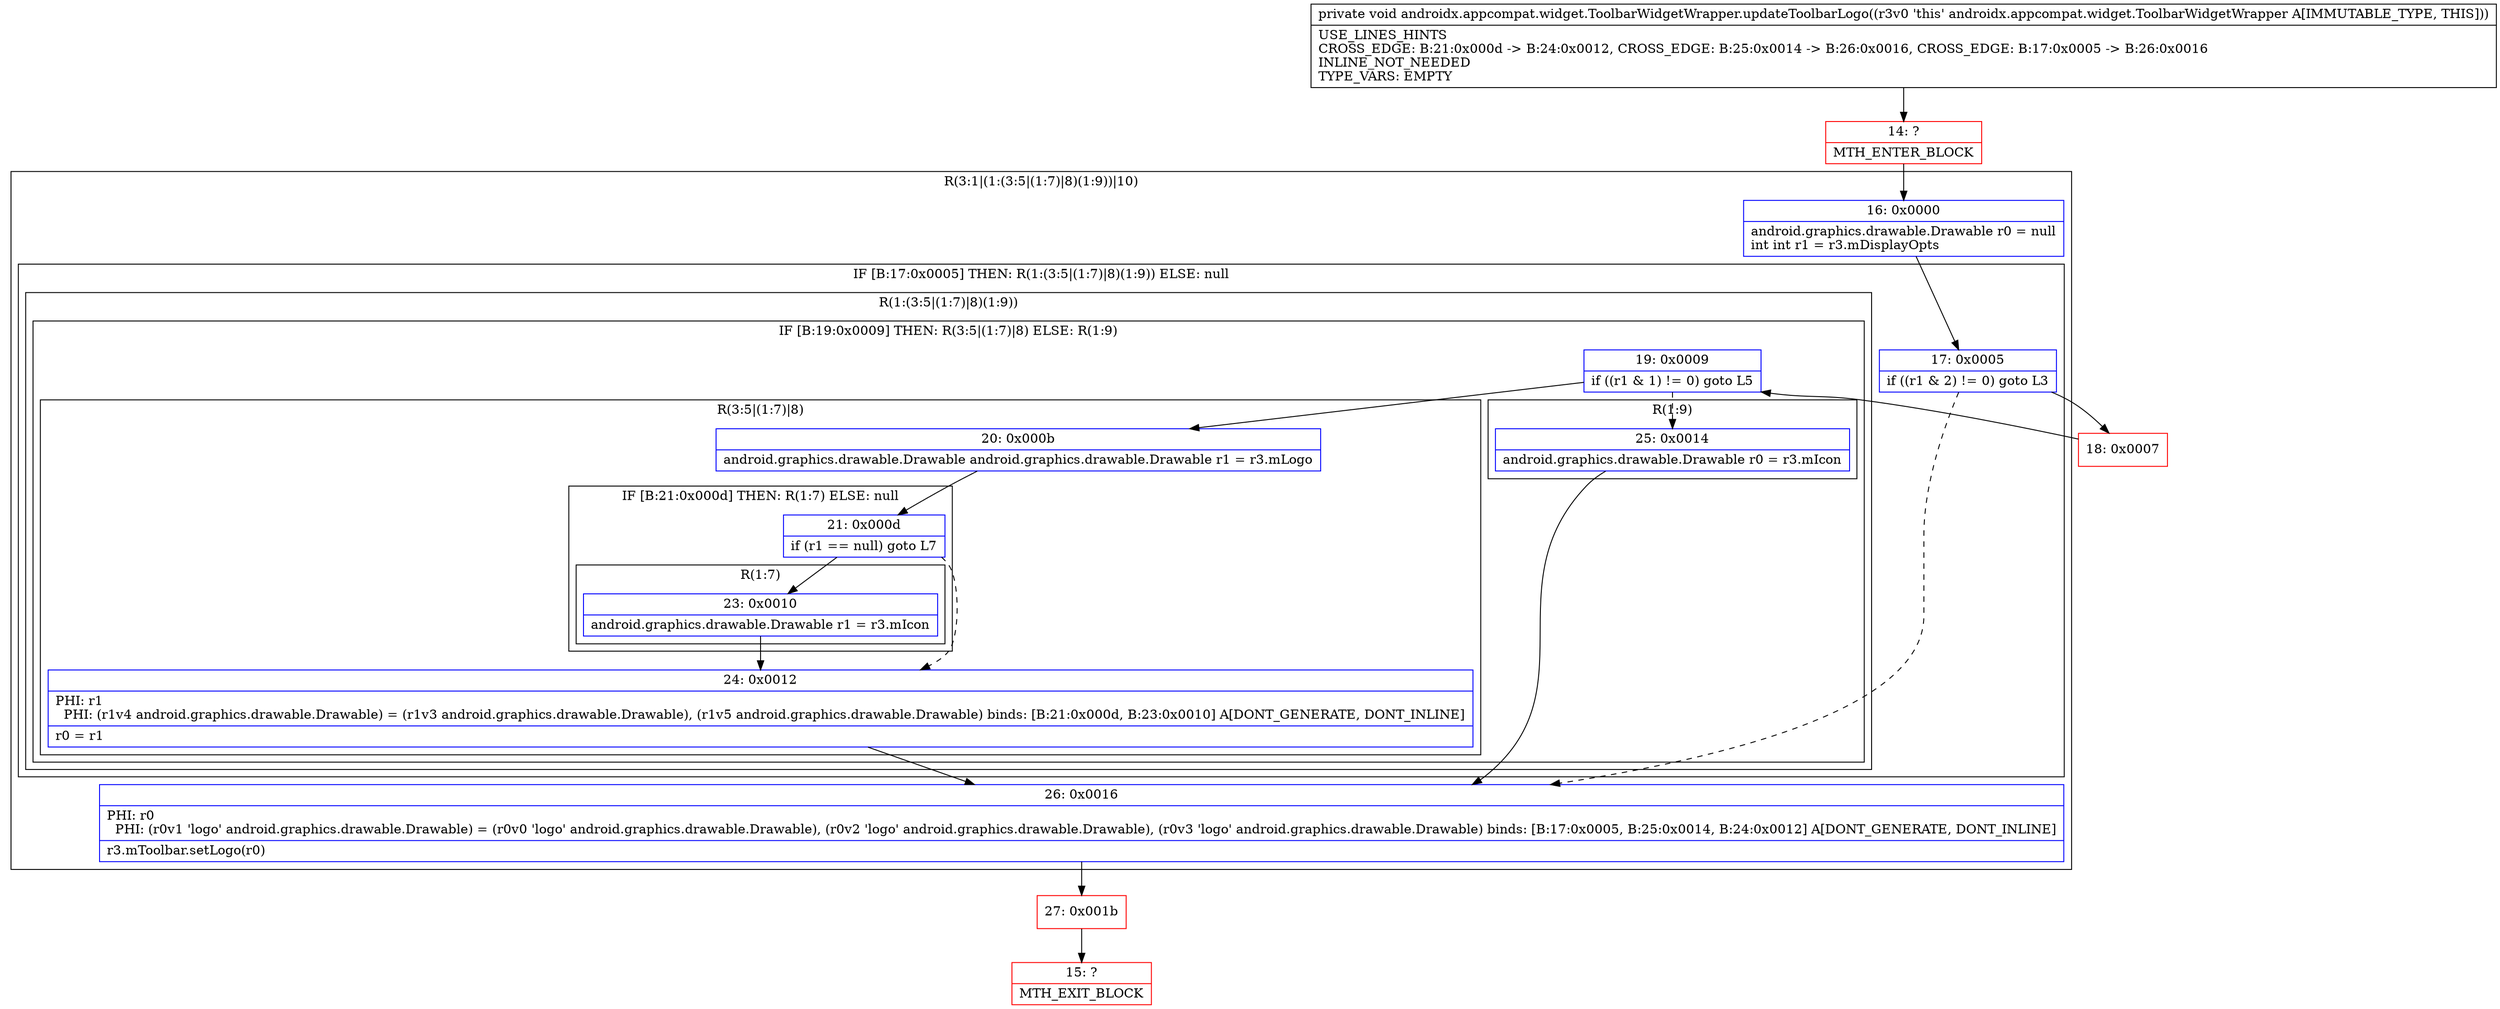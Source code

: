 digraph "CFG forandroidx.appcompat.widget.ToolbarWidgetWrapper.updateToolbarLogo()V" {
subgraph cluster_Region_1826088353 {
label = "R(3:1|(1:(3:5|(1:7)|8)(1:9))|10)";
node [shape=record,color=blue];
Node_16 [shape=record,label="{16\:\ 0x0000|android.graphics.drawable.Drawable r0 = null\lint int r1 = r3.mDisplayOpts\l}"];
subgraph cluster_IfRegion_769569457 {
label = "IF [B:17:0x0005] THEN: R(1:(3:5|(1:7)|8)(1:9)) ELSE: null";
node [shape=record,color=blue];
Node_17 [shape=record,label="{17\:\ 0x0005|if ((r1 & 2) != 0) goto L3\l}"];
subgraph cluster_Region_191290277 {
label = "R(1:(3:5|(1:7)|8)(1:9))";
node [shape=record,color=blue];
subgraph cluster_IfRegion_2121769030 {
label = "IF [B:19:0x0009] THEN: R(3:5|(1:7)|8) ELSE: R(1:9)";
node [shape=record,color=blue];
Node_19 [shape=record,label="{19\:\ 0x0009|if ((r1 & 1) != 0) goto L5\l}"];
subgraph cluster_Region_196606053 {
label = "R(3:5|(1:7)|8)";
node [shape=record,color=blue];
Node_20 [shape=record,label="{20\:\ 0x000b|android.graphics.drawable.Drawable android.graphics.drawable.Drawable r1 = r3.mLogo\l}"];
subgraph cluster_IfRegion_1304418472 {
label = "IF [B:21:0x000d] THEN: R(1:7) ELSE: null";
node [shape=record,color=blue];
Node_21 [shape=record,label="{21\:\ 0x000d|if (r1 == null) goto L7\l}"];
subgraph cluster_Region_2038395698 {
label = "R(1:7)";
node [shape=record,color=blue];
Node_23 [shape=record,label="{23\:\ 0x0010|android.graphics.drawable.Drawable r1 = r3.mIcon\l}"];
}
}
Node_24 [shape=record,label="{24\:\ 0x0012|PHI: r1 \l  PHI: (r1v4 android.graphics.drawable.Drawable) = (r1v3 android.graphics.drawable.Drawable), (r1v5 android.graphics.drawable.Drawable) binds: [B:21:0x000d, B:23:0x0010] A[DONT_GENERATE, DONT_INLINE]\l|r0 = r1\l}"];
}
subgraph cluster_Region_601135977 {
label = "R(1:9)";
node [shape=record,color=blue];
Node_25 [shape=record,label="{25\:\ 0x0014|android.graphics.drawable.Drawable r0 = r3.mIcon\l}"];
}
}
}
}
Node_26 [shape=record,label="{26\:\ 0x0016|PHI: r0 \l  PHI: (r0v1 'logo' android.graphics.drawable.Drawable) = (r0v0 'logo' android.graphics.drawable.Drawable), (r0v2 'logo' android.graphics.drawable.Drawable), (r0v3 'logo' android.graphics.drawable.Drawable) binds: [B:17:0x0005, B:25:0x0014, B:24:0x0012] A[DONT_GENERATE, DONT_INLINE]\l|r3.mToolbar.setLogo(r0)\l}"];
}
Node_14 [shape=record,color=red,label="{14\:\ ?|MTH_ENTER_BLOCK\l}"];
Node_18 [shape=record,color=red,label="{18\:\ 0x0007}"];
Node_27 [shape=record,color=red,label="{27\:\ 0x001b}"];
Node_15 [shape=record,color=red,label="{15\:\ ?|MTH_EXIT_BLOCK\l}"];
MethodNode[shape=record,label="{private void androidx.appcompat.widget.ToolbarWidgetWrapper.updateToolbarLogo((r3v0 'this' androidx.appcompat.widget.ToolbarWidgetWrapper A[IMMUTABLE_TYPE, THIS]))  | USE_LINES_HINTS\lCROSS_EDGE: B:21:0x000d \-\> B:24:0x0012, CROSS_EDGE: B:25:0x0014 \-\> B:26:0x0016, CROSS_EDGE: B:17:0x0005 \-\> B:26:0x0016\lINLINE_NOT_NEEDED\lTYPE_VARS: EMPTY\l}"];
MethodNode -> Node_14;Node_16 -> Node_17;
Node_17 -> Node_18;
Node_17 -> Node_26[style=dashed];
Node_19 -> Node_20;
Node_19 -> Node_25[style=dashed];
Node_20 -> Node_21;
Node_21 -> Node_23;
Node_21 -> Node_24[style=dashed];
Node_23 -> Node_24;
Node_24 -> Node_26;
Node_25 -> Node_26;
Node_26 -> Node_27;
Node_14 -> Node_16;
Node_18 -> Node_19;
Node_27 -> Node_15;
}

